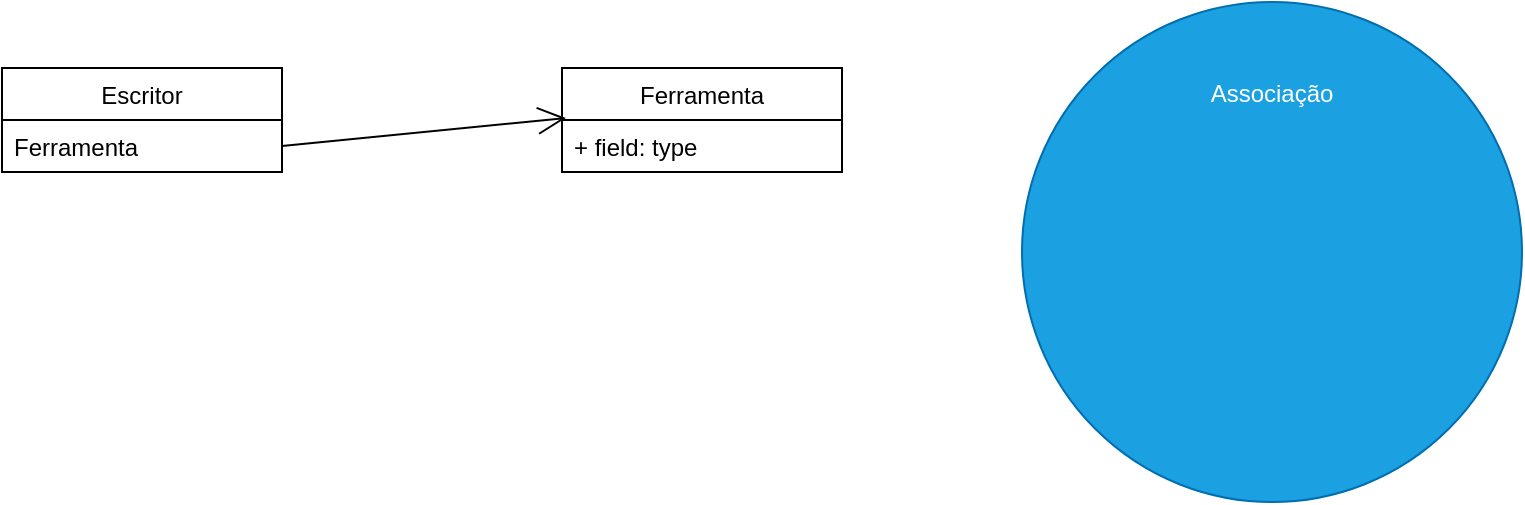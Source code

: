 <mxfile version="20.6.0" type="github">
  <diagram id="pKWZiZOUUg1ID_ccBzCS" name="Página-1">
    <mxGraphModel dx="868" dy="474" grid="1" gridSize="10" guides="1" tooltips="1" connect="1" arrows="1" fold="1" page="1" pageScale="1" pageWidth="827" pageHeight="1169" math="0" shadow="0">
      <root>
        <mxCell id="0" />
        <mxCell id="1" parent="0" />
        <mxCell id="DOPP408kxC1jsFutibKA-5" value="Associação&lt;br&gt;&lt;br&gt;&lt;br&gt;&lt;br&gt;&lt;br&gt;&lt;br&gt;&lt;br&gt;&lt;br&gt;&lt;br&gt;&lt;br&gt;&lt;br&gt;&lt;br&gt;" style="ellipse;whiteSpace=wrap;html=1;aspect=fixed;fillColor=#1ba1e2;fontColor=#ffffff;strokeColor=#006EAF;" parent="1" vertex="1">
          <mxGeometry x="550" y="87" width="250" height="250" as="geometry" />
        </mxCell>
        <mxCell id="DOPP408kxC1jsFutibKA-7" value="Escritor" style="swimlane;fontStyle=0;childLayout=stackLayout;horizontal=1;startSize=26;fillColor=none;horizontalStack=0;resizeParent=1;resizeParentMax=0;resizeLast=0;collapsible=1;marginBottom=0;" parent="1" vertex="1">
          <mxGeometry x="40" y="120" width="140" height="52" as="geometry" />
        </mxCell>
        <mxCell id="DOPP408kxC1jsFutibKA-8" value="Ferramenta" style="text;strokeColor=none;fillColor=none;align=left;verticalAlign=top;spacingLeft=4;spacingRight=4;overflow=hidden;rotatable=0;points=[[0,0.5],[1,0.5]];portConstraint=eastwest;" parent="DOPP408kxC1jsFutibKA-7" vertex="1">
          <mxGeometry y="26" width="140" height="26" as="geometry" />
        </mxCell>
        <mxCell id="DOPP408kxC1jsFutibKA-24" value="" style="endArrow=open;endFill=1;endSize=12;html=1;rounded=0;entryX=0.014;entryY=-0.038;entryDx=0;entryDy=0;entryPerimeter=0;" parent="DOPP408kxC1jsFutibKA-7" target="DOPP408kxC1jsFutibKA-12" edge="1">
          <mxGeometry width="160" relative="1" as="geometry">
            <mxPoint x="140" y="39" as="sourcePoint" />
            <mxPoint x="290" y="40" as="targetPoint" />
          </mxGeometry>
        </mxCell>
        <mxCell id="DOPP408kxC1jsFutibKA-11" value="Ferramenta" style="swimlane;fontStyle=0;childLayout=stackLayout;horizontal=1;startSize=26;fillColor=none;horizontalStack=0;resizeParent=1;resizeParentMax=0;resizeLast=0;collapsible=1;marginBottom=0;" parent="1" vertex="1">
          <mxGeometry x="320" y="120" width="140" height="52" as="geometry">
            <mxRectangle x="320" y="120" width="100" height="30" as="alternateBounds" />
          </mxGeometry>
        </mxCell>
        <mxCell id="DOPP408kxC1jsFutibKA-12" value="+ field: type" style="text;strokeColor=none;fillColor=none;align=left;verticalAlign=top;spacingLeft=4;spacingRight=4;overflow=hidden;rotatable=0;points=[[0,0.5],[1,0.5]];portConstraint=eastwest;" parent="DOPP408kxC1jsFutibKA-11" vertex="1">
          <mxGeometry y="26" width="140" height="26" as="geometry" />
        </mxCell>
      </root>
    </mxGraphModel>
  </diagram>
</mxfile>
